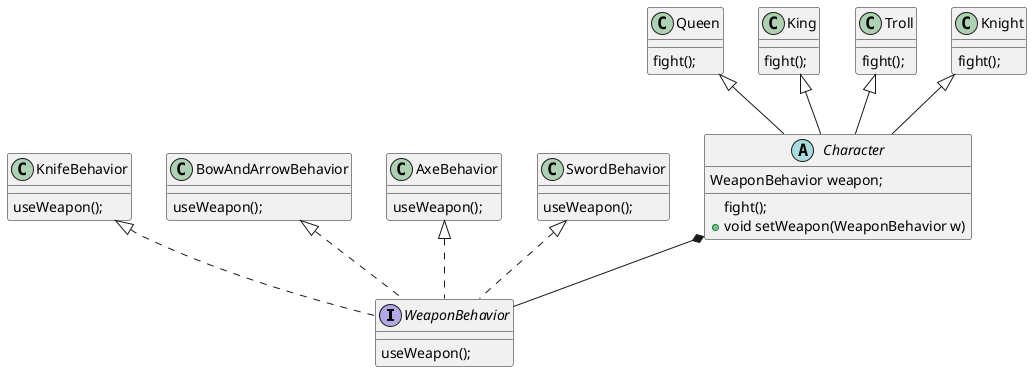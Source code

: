 @startuml
'https://plantuml.com/class-diagram

interface WeaponBehavior {
    useWeapon();
}

class KnifeBehavior {
    useWeapon();
}

class BowAndArrowBehavior {
    useWeapon();
}

class AxeBehavior {
    useWeapon();
}

class SwordBehavior {
    useWeapon();
}

KnifeBehavior <|.. WeaponBehavior
BowAndArrowBehavior <|.. WeaponBehavior
AxeBehavior <|.. WeaponBehavior
SwordBehavior <|.. WeaponBehavior

Class Queen{
    fight();
}

Class King{
    fight();
}

Class Troll{
    fight();
}

Class Knight{
    fight();
}

abstract class Character {
    WeaponBehavior weapon;
    fight();
    + void setWeapon(WeaponBehavior w)
}

Queen <|-- Character
King <|-- Character
Troll <|-- Character
Knight <|-- Character

Character *-- WeaponBehavior
@enduml
